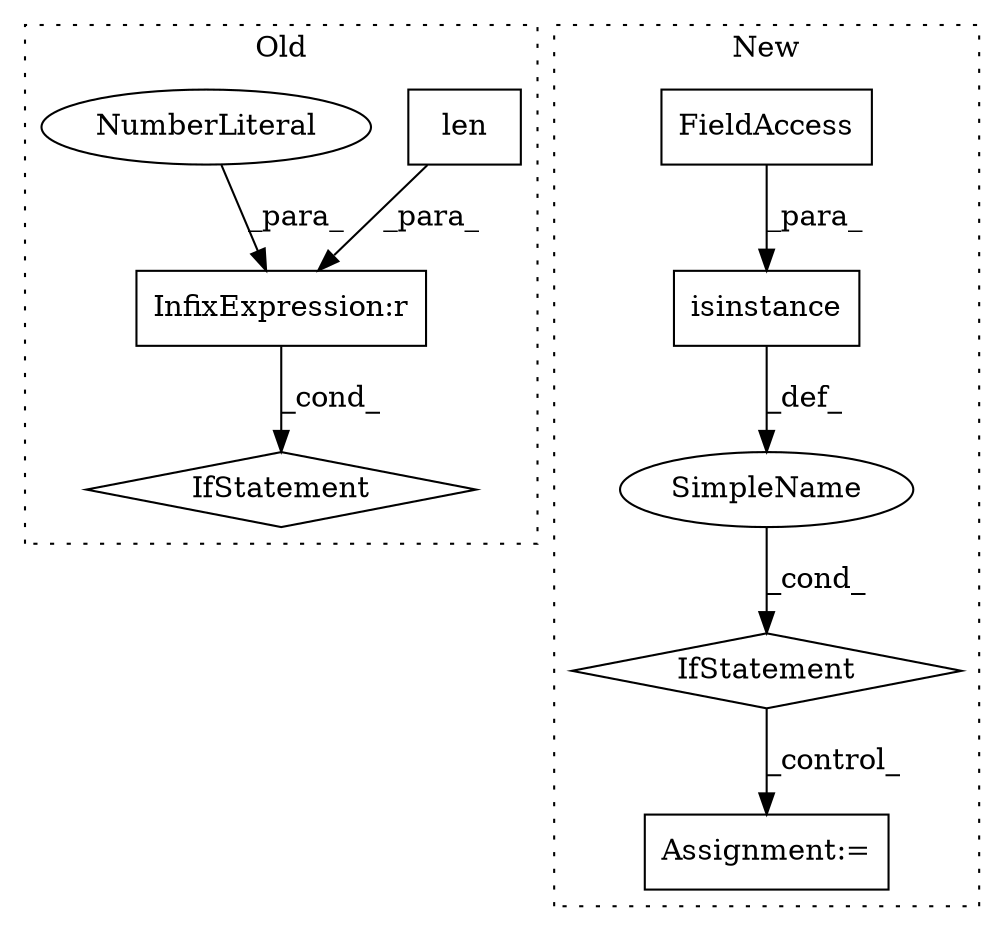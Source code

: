 digraph G {
subgraph cluster0 {
1 [label="len" a="32" s="4642,4662" l="4,1" shape="box"];
6 [label="InfixExpression:r" a="27" s="4663" l="4" shape="box"];
7 [label="NumberLiteral" a="34" s="4667" l="1" shape="ellipse"];
8 [label="IfStatement" a="25" s="4638,4668" l="4,2" shape="diamond"];
label = "Old";
style="dotted";
}
subgraph cluster1 {
2 [label="isinstance" a="32" s="4496,4526" l="11,1" shape="box"];
3 [label="IfStatement" a="25" s="4492,4527" l="4,2" shape="diamond"];
4 [label="Assignment:=" a="7" s="4553" l="1" shape="box"];
5 [label="SimpleName" a="42" s="" l="" shape="ellipse"];
9 [label="FieldAccess" a="22" s="4507" l="10" shape="box"];
label = "New";
style="dotted";
}
1 -> 6 [label="_para_"];
2 -> 5 [label="_def_"];
3 -> 4 [label="_control_"];
5 -> 3 [label="_cond_"];
6 -> 8 [label="_cond_"];
7 -> 6 [label="_para_"];
9 -> 2 [label="_para_"];
}